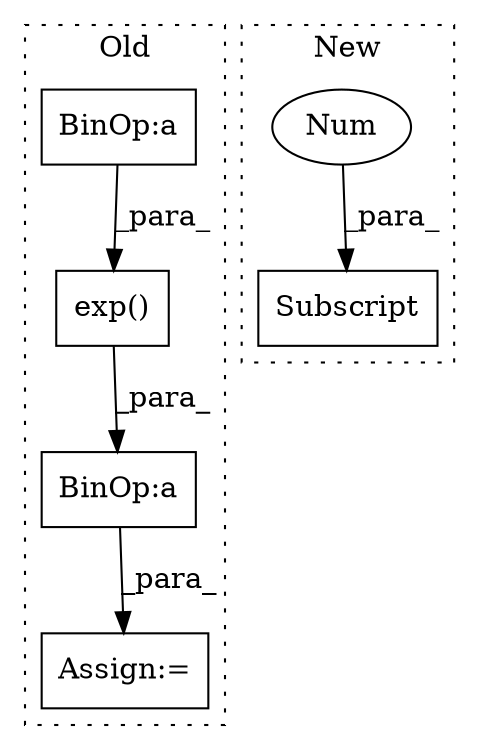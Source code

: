 digraph G {
subgraph cluster0 {
1 [label="exp()" a="75" s="10691,10714" l="10,1" shape="box"];
3 [label="Assign:=" a="68" s="10762" l="3" shape="box"];
5 [label="BinOp:a" a="82" s="10715" l="3" shape="box"];
6 [label="BinOp:a" a="82" s="10509" l="3" shape="box"];
label = "Old";
style="dotted";
}
subgraph cluster1 {
2 [label="Subscript" a="63" s="10285,0" l="8,0" shape="box"];
4 [label="Num" a="76" s="10291" l="1" shape="ellipse"];
label = "New";
style="dotted";
}
1 -> 5 [label="_para_"];
4 -> 2 [label="_para_"];
5 -> 3 [label="_para_"];
6 -> 1 [label="_para_"];
}